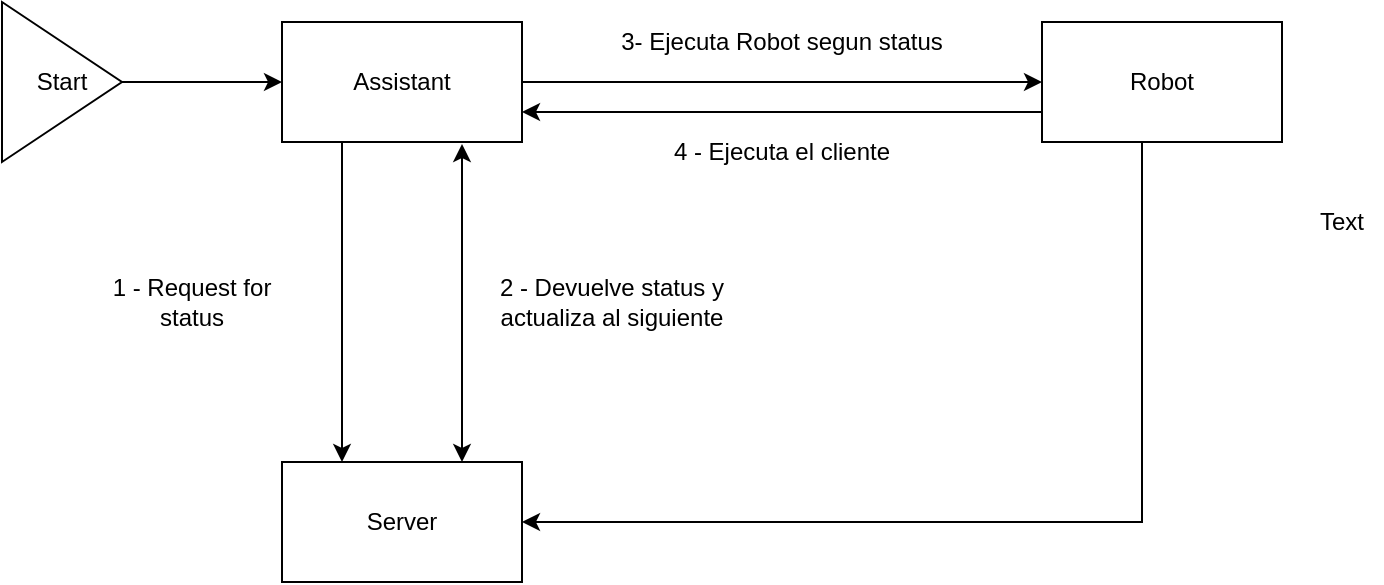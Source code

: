 <mxfile version="15.2.7" type="device"><diagram id="Uh7qBwV1gi5EOAhjBM4J" name="Página-1"><mxGraphModel dx="1086" dy="806" grid="1" gridSize="10" guides="1" tooltips="1" connect="1" arrows="1" fold="1" page="1" pageScale="1" pageWidth="827" pageHeight="1169" math="0" shadow="0"><root><mxCell id="0"/><mxCell id="1" parent="0"/><mxCell id="g-vBB3rw3wWEOHGZt63O-3" value="Server" style="rounded=0;whiteSpace=wrap;html=1;" parent="1" vertex="1"><mxGeometry x="170" y="260" width="120" height="60" as="geometry"/></mxCell><mxCell id="PQqQzQB19DXEQazUqks5-1" style="edgeStyle=orthogonalEdgeStyle;rounded=0;orthogonalLoop=1;jettySize=auto;html=1;entryX=1;entryY=0.5;entryDx=0;entryDy=0;" parent="1" source="g-vBB3rw3wWEOHGZt63O-5" target="g-vBB3rw3wWEOHGZt63O-3" edge="1"><mxGeometry relative="1" as="geometry"><Array as="points"><mxPoint x="600" y="290"/></Array></mxGeometry></mxCell><mxCell id="g-vBB3rw3wWEOHGZt63O-5" value="Robot" style="rounded=0;whiteSpace=wrap;html=1;" parent="1" vertex="1"><mxGeometry x="550" y="40" width="120" height="60" as="geometry"/></mxCell><mxCell id="g-vBB3rw3wWEOHGZt63O-6" value="" style="endArrow=classic;html=1;entryX=0.25;entryY=0;entryDx=0;entryDy=0;exitX=0.25;exitY=1;exitDx=0;exitDy=0;" parent="1" source="g-vBB3rw3wWEOHGZt63O-11" target="g-vBB3rw3wWEOHGZt63O-3" edge="1"><mxGeometry width="50" height="50" relative="1" as="geometry"><mxPoint x="228" y="490" as="sourcePoint"/><mxPoint x="200" y="140" as="targetPoint"/><Array as="points"><mxPoint x="200" y="180"/></Array></mxGeometry></mxCell><mxCell id="g-vBB3rw3wWEOHGZt63O-11" value="Assistant" style="rounded=0;whiteSpace=wrap;html=1;" parent="1" vertex="1"><mxGeometry x="170" y="40" width="120" height="60" as="geometry"/></mxCell><mxCell id="g-vBB3rw3wWEOHGZt63O-20" style="edgeStyle=orthogonalEdgeStyle;rounded=0;orthogonalLoop=1;jettySize=auto;html=1;entryX=0;entryY=0.5;entryDx=0;entryDy=0;" parent="1" source="g-vBB3rw3wWEOHGZt63O-19" target="g-vBB3rw3wWEOHGZt63O-11" edge="1"><mxGeometry relative="1" as="geometry"/></mxCell><mxCell id="g-vBB3rw3wWEOHGZt63O-19" value="Start" style="triangle;whiteSpace=wrap;html=1;" parent="1" vertex="1"><mxGeometry x="30" y="30" width="60" height="80" as="geometry"/></mxCell><mxCell id="g-vBB3rw3wWEOHGZt63O-22" value="1 - Request for status" style="text;html=1;strokeColor=none;fillColor=none;align=center;verticalAlign=middle;whiteSpace=wrap;rounded=0;" parent="1" vertex="1"><mxGeometry x="70" y="170" width="110" height="20" as="geometry"/></mxCell><mxCell id="g-vBB3rw3wWEOHGZt63O-23" value="2 - Devuelve status y actualiza al siguiente" style="text;html=1;strokeColor=none;fillColor=none;align=center;verticalAlign=middle;whiteSpace=wrap;rounded=0;" parent="1" vertex="1"><mxGeometry x="270" y="165" width="130" height="30" as="geometry"/></mxCell><mxCell id="g-vBB3rw3wWEOHGZt63O-26" value="" style="endArrow=classic;html=1;exitX=1;exitY=0.5;exitDx=0;exitDy=0;entryX=0;entryY=0.5;entryDx=0;entryDy=0;" parent="1" source="g-vBB3rw3wWEOHGZt63O-11" target="g-vBB3rw3wWEOHGZt63O-5" edge="1"><mxGeometry width="50" height="50" relative="1" as="geometry"><mxPoint x="440" y="330" as="sourcePoint"/><mxPoint x="540" y="70" as="targetPoint"/></mxGeometry></mxCell><mxCell id="g-vBB3rw3wWEOHGZt63O-27" value="3- Ejecuta Robot segun status" style="text;html=1;strokeColor=none;fillColor=none;align=center;verticalAlign=middle;whiteSpace=wrap;rounded=0;" parent="1" vertex="1"><mxGeometry x="320" y="40" width="200" height="20" as="geometry"/></mxCell><mxCell id="g-vBB3rw3wWEOHGZt63O-28" value="" style="endArrow=classic;html=1;exitX=0;exitY=0.75;exitDx=0;exitDy=0;entryX=1;entryY=0.75;entryDx=0;entryDy=0;" parent="1" source="g-vBB3rw3wWEOHGZt63O-5" target="g-vBB3rw3wWEOHGZt63O-11" edge="1"><mxGeometry width="50" height="50" relative="1" as="geometry"><mxPoint x="440" y="310" as="sourcePoint"/><mxPoint x="380" y="110" as="targetPoint"/><Array as="points"/></mxGeometry></mxCell><mxCell id="g-vBB3rw3wWEOHGZt63O-31" value="4 - Ejecuta el cliente" style="text;html=1;strokeColor=none;fillColor=none;align=center;verticalAlign=middle;whiteSpace=wrap;rounded=0;" parent="1" vertex="1"><mxGeometry x="355" y="90" width="130" height="30" as="geometry"/></mxCell><mxCell id="g-vBB3rw3wWEOHGZt63O-32" value="" style="endArrow=classic;startArrow=classic;html=1;" parent="1" edge="1"><mxGeometry width="50" height="50" relative="1" as="geometry"><mxPoint x="260" y="260" as="sourcePoint"/><mxPoint x="260" y="101" as="targetPoint"/></mxGeometry></mxCell><mxCell id="PQqQzQB19DXEQazUqks5-2" value="Text" style="text;html=1;strokeColor=none;fillColor=none;align=center;verticalAlign=middle;whiteSpace=wrap;rounded=0;" parent="1" vertex="1"><mxGeometry x="680" y="130" width="40" height="20" as="geometry"/></mxCell></root></mxGraphModel></diagram></mxfile>
